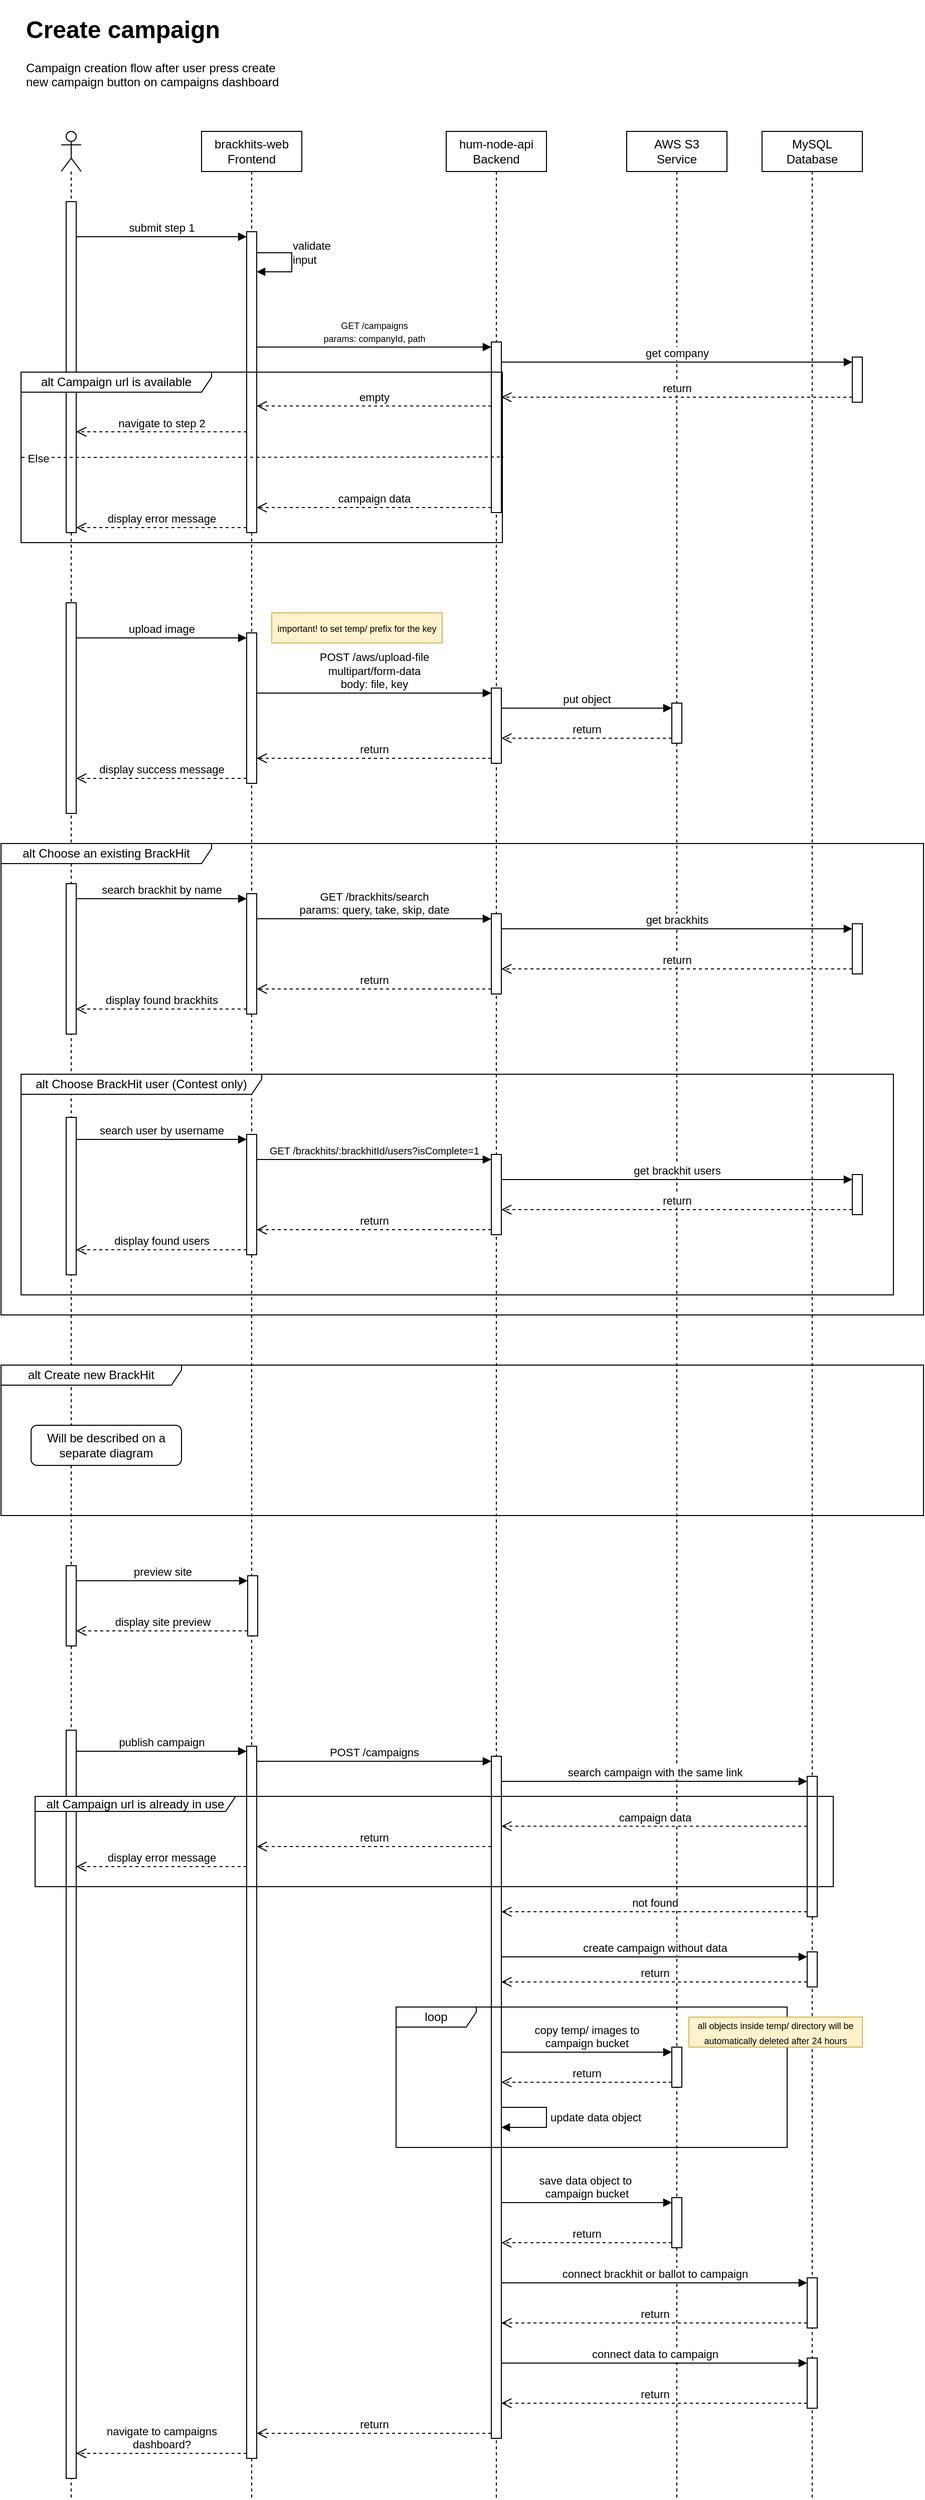<mxfile version="22.1.18" type="github">
  <diagram name="Страница — 1" id="2fHAUWZyCdi4XozQJi09">
    <mxGraphModel dx="4273" dy="2253" grid="1" gridSize="10" guides="1" tooltips="1" connect="1" arrows="1" fold="1" page="1" pageScale="1" pageWidth="827" pageHeight="1169" math="0" shadow="0">
      <root>
        <mxCell id="0" />
        <mxCell id="1" parent="0" />
        <mxCell id="XQz_W-Sro0mG3QIUP-1Q-1" value="&lt;h1&gt;Create campaign&lt;/h1&gt;&lt;p&gt;Campaign creation flow after user press create new campaign button on campaigns dashboard&lt;/p&gt;" style="text;html=1;strokeColor=none;fillColor=none;spacing=5;spacingTop=-20;whiteSpace=wrap;overflow=hidden;rounded=0;" vertex="1" parent="1">
          <mxGeometry x="40" y="39" width="280" height="100" as="geometry" />
        </mxCell>
        <mxCell id="XQz_W-Sro0mG3QIUP-1Q-3" value="" style="shape=umlLifeline;perimeter=lifelinePerimeter;whiteSpace=wrap;html=1;container=1;dropTarget=0;collapsible=0;recursiveResize=0;outlineConnect=0;portConstraint=eastwest;newEdgeStyle={&quot;curved&quot;:0,&quot;rounded&quot;:0};participant=umlActor;" vertex="1" parent="1">
          <mxGeometry x="80" y="160" width="20" height="2360" as="geometry" />
        </mxCell>
        <mxCell id="XQz_W-Sro0mG3QIUP-1Q-6" value="" style="html=1;points=[[0,0,0,0,5],[0,1,0,0,-5],[1,0,0,0,5],[1,1,0,0,-5]];perimeter=orthogonalPerimeter;outlineConnect=0;targetShapes=umlLifeline;portConstraint=eastwest;newEdgeStyle={&quot;curved&quot;:0,&quot;rounded&quot;:0};" vertex="1" parent="XQz_W-Sro0mG3QIUP-1Q-3">
          <mxGeometry x="5" y="70" width="10" height="330" as="geometry" />
        </mxCell>
        <mxCell id="XQz_W-Sro0mG3QIUP-1Q-23" value="" style="html=1;points=[[0,0,0,0,5],[0,1,0,0,-5],[1,0,0,0,5],[1,1,0,0,-5]];perimeter=orthogonalPerimeter;outlineConnect=0;targetShapes=umlLifeline;portConstraint=eastwest;newEdgeStyle={&quot;curved&quot;:0,&quot;rounded&quot;:0};" vertex="1" parent="XQz_W-Sro0mG3QIUP-1Q-3">
          <mxGeometry x="5" y="470" width="10" height="210" as="geometry" />
        </mxCell>
        <mxCell id="XQz_W-Sro0mG3QIUP-1Q-50" value="" style="html=1;points=[[0,0,0,0,5],[0,1,0,0,-5],[1,0,0,0,5],[1,1,0,0,-5]];perimeter=orthogonalPerimeter;outlineConnect=0;targetShapes=umlLifeline;portConstraint=eastwest;newEdgeStyle={&quot;curved&quot;:0,&quot;rounded&quot;:0};" vertex="1" parent="XQz_W-Sro0mG3QIUP-1Q-3">
          <mxGeometry x="5" y="750" width="10" height="150" as="geometry" />
        </mxCell>
        <mxCell id="XQz_W-Sro0mG3QIUP-1Q-75" value="" style="html=1;points=[[0,0,0,0,5],[0,1,0,0,-5],[1,0,0,0,5],[1,1,0,0,-5]];perimeter=orthogonalPerimeter;outlineConnect=0;targetShapes=umlLifeline;portConstraint=eastwest;newEdgeStyle={&quot;curved&quot;:0,&quot;rounded&quot;:0};" vertex="1" parent="XQz_W-Sro0mG3QIUP-1Q-3">
          <mxGeometry x="5" y="1430" width="10" height="80" as="geometry" />
        </mxCell>
        <mxCell id="XQz_W-Sro0mG3QIUP-1Q-78" value="" style="html=1;points=[[0,0,0,0,5],[0,1,0,0,-5],[1,0,0,0,5],[1,1,0,0,-5]];perimeter=orthogonalPerimeter;outlineConnect=0;targetShapes=umlLifeline;portConstraint=eastwest;newEdgeStyle={&quot;curved&quot;:0,&quot;rounded&quot;:0};" vertex="1" parent="XQz_W-Sro0mG3QIUP-1Q-3">
          <mxGeometry x="5" y="1594" width="10" height="746" as="geometry" />
        </mxCell>
        <mxCell id="XQz_W-Sro0mG3QIUP-1Q-4" value="brackhits-web&lt;br&gt;Frontend" style="shape=umlLifeline;perimeter=lifelinePerimeter;whiteSpace=wrap;html=1;container=1;dropTarget=0;collapsible=0;recursiveResize=0;outlineConnect=0;portConstraint=eastwest;newEdgeStyle={&quot;curved&quot;:0,&quot;rounded&quot;:0};" vertex="1" parent="1">
          <mxGeometry x="220" y="160" width="100" height="2360" as="geometry" />
        </mxCell>
        <mxCell id="XQz_W-Sro0mG3QIUP-1Q-9" value="" style="html=1;points=[[0,0,0,0,5],[0,1,0,0,-5],[1,0,0,0,5],[1,1,0,0,-5]];perimeter=orthogonalPerimeter;outlineConnect=0;targetShapes=umlLifeline;portConstraint=eastwest;newEdgeStyle={&quot;curved&quot;:0,&quot;rounded&quot;:0};" vertex="1" parent="XQz_W-Sro0mG3QIUP-1Q-4">
          <mxGeometry x="45" y="100" width="10" height="300" as="geometry" />
        </mxCell>
        <mxCell id="XQz_W-Sro0mG3QIUP-1Q-13" value="validate&lt;br&gt;input" style="html=1;align=left;spacingLeft=2;endArrow=block;rounded=0;edgeStyle=orthogonalEdgeStyle;curved=0;rounded=0;exitX=0.995;exitY=0.151;exitDx=0;exitDy=0;exitPerimeter=0;" edge="1" target="XQz_W-Sro0mG3QIUP-1Q-9" parent="XQz_W-Sro0mG3QIUP-1Q-4" source="XQz_W-Sro0mG3QIUP-1Q-9">
          <mxGeometry relative="1" as="geometry">
            <mxPoint x="60" y="120" as="sourcePoint" />
            <Array as="points">
              <mxPoint x="90" y="121" />
              <mxPoint x="90" y="140" />
            </Array>
            <mxPoint x="65.0" y="150" as="targetPoint" />
          </mxGeometry>
        </mxCell>
        <mxCell id="XQz_W-Sro0mG3QIUP-1Q-24" value="" style="html=1;points=[[0,0,0,0,5],[0,1,0,0,-5],[1,0,0,0,5],[1,1,0,0,-5]];perimeter=orthogonalPerimeter;outlineConnect=0;targetShapes=umlLifeline;portConstraint=eastwest;newEdgeStyle={&quot;curved&quot;:0,&quot;rounded&quot;:0};" vertex="1" parent="XQz_W-Sro0mG3QIUP-1Q-4">
          <mxGeometry x="45" y="500" width="10" height="150" as="geometry" />
        </mxCell>
        <mxCell id="XQz_W-Sro0mG3QIUP-1Q-47" value="" style="html=1;points=[[0,0,0,0,5],[0,1,0,0,-5],[1,0,0,0,5],[1,1,0,0,-5]];perimeter=orthogonalPerimeter;outlineConnect=0;targetShapes=umlLifeline;portConstraint=eastwest;newEdgeStyle={&quot;curved&quot;:0,&quot;rounded&quot;:0};" vertex="1" parent="XQz_W-Sro0mG3QIUP-1Q-4">
          <mxGeometry x="45" y="760" width="10" height="120" as="geometry" />
        </mxCell>
        <mxCell id="XQz_W-Sro0mG3QIUP-1Q-72" value="" style="html=1;points=[[0,0,0,0,5],[0,1,0,0,-5],[1,0,0,0,5],[1,1,0,0,-5]];perimeter=orthogonalPerimeter;outlineConnect=0;targetShapes=umlLifeline;portConstraint=eastwest;newEdgeStyle={&quot;curved&quot;:0,&quot;rounded&quot;:0};" vertex="1" parent="XQz_W-Sro0mG3QIUP-1Q-4">
          <mxGeometry x="46" y="1440" width="10" height="60" as="geometry" />
        </mxCell>
        <mxCell id="XQz_W-Sro0mG3QIUP-1Q-79" value="" style="html=1;points=[[0,0,0,0,5],[0,1,0,0,-5],[1,0,0,0,5],[1,1,0,0,-5]];perimeter=orthogonalPerimeter;outlineConnect=0;targetShapes=umlLifeline;portConstraint=eastwest;newEdgeStyle={&quot;curved&quot;:0,&quot;rounded&quot;:0};" vertex="1" parent="XQz_W-Sro0mG3QIUP-1Q-4">
          <mxGeometry x="45" y="1610" width="10" height="710" as="geometry" />
        </mxCell>
        <mxCell id="XQz_W-Sro0mG3QIUP-1Q-5" value="hum-node-api&lt;br&gt;Backend" style="shape=umlLifeline;perimeter=lifelinePerimeter;whiteSpace=wrap;html=1;container=1;dropTarget=0;collapsible=0;recursiveResize=0;outlineConnect=0;portConstraint=eastwest;newEdgeStyle={&quot;curved&quot;:0,&quot;rounded&quot;:0};" vertex="1" parent="1">
          <mxGeometry x="464" y="160" width="100" height="2360" as="geometry" />
        </mxCell>
        <mxCell id="XQz_W-Sro0mG3QIUP-1Q-14" value="" style="html=1;points=[[0,0,0,0,5],[0,1,0,0,-5],[1,0,0,0,5],[1,1,0,0,-5]];perimeter=orthogonalPerimeter;outlineConnect=0;targetShapes=umlLifeline;portConstraint=eastwest;newEdgeStyle={&quot;curved&quot;:0,&quot;rounded&quot;:0};" vertex="1" parent="XQz_W-Sro0mG3QIUP-1Q-5">
          <mxGeometry x="45" y="210" width="10" height="170" as="geometry" />
        </mxCell>
        <mxCell id="XQz_W-Sro0mG3QIUP-1Q-27" value="" style="html=1;points=[[0,0,0,0,5],[0,1,0,0,-5],[1,0,0,0,5],[1,1,0,0,-5]];perimeter=orthogonalPerimeter;outlineConnect=0;targetShapes=umlLifeline;portConstraint=eastwest;newEdgeStyle={&quot;curved&quot;:0,&quot;rounded&quot;:0};" vertex="1" parent="XQz_W-Sro0mG3QIUP-1Q-5">
          <mxGeometry x="45" y="555" width="10" height="75" as="geometry" />
        </mxCell>
        <mxCell id="XQz_W-Sro0mG3QIUP-1Q-64" value="" style="html=1;points=[[0,0,0,0,5],[0,1,0,0,-5],[1,0,0,0,5],[1,1,0,0,-5]];perimeter=orthogonalPerimeter;outlineConnect=0;targetShapes=umlLifeline;portConstraint=eastwest;newEdgeStyle={&quot;curved&quot;:0,&quot;rounded&quot;:0};" vertex="1" parent="XQz_W-Sro0mG3QIUP-1Q-5">
          <mxGeometry x="45" y="1020" width="10" height="80" as="geometry" />
        </mxCell>
        <mxCell id="XQz_W-Sro0mG3QIUP-1Q-82" value="" style="html=1;points=[[0,0,0,0,5],[0,1,0,0,-5],[1,0,0,0,5],[1,1,0,0,-5]];perimeter=orthogonalPerimeter;outlineConnect=0;targetShapes=umlLifeline;portConstraint=eastwest;newEdgeStyle={&quot;curved&quot;:0,&quot;rounded&quot;:0};" vertex="1" parent="XQz_W-Sro0mG3QIUP-1Q-5">
          <mxGeometry x="45" y="1620" width="10" height="680" as="geometry" />
        </mxCell>
        <mxCell id="XQz_W-Sro0mG3QIUP-1Q-104" value="update data object" style="html=1;align=left;spacingLeft=2;endArrow=block;rounded=0;edgeStyle=orthogonalEdgeStyle;curved=0;rounded=0;" edge="1" target="XQz_W-Sro0mG3QIUP-1Q-82" parent="XQz_W-Sro0mG3QIUP-1Q-5" source="XQz_W-Sro0mG3QIUP-1Q-82">
          <mxGeometry relative="1" as="geometry">
            <mxPoint x="70" y="1970" as="sourcePoint" />
            <Array as="points">
              <mxPoint x="100" y="1970" />
              <mxPoint x="100" y="1990" />
            </Array>
            <mxPoint x="75" y="2000" as="targetPoint" />
          </mxGeometry>
        </mxCell>
        <mxCell id="XQz_W-Sro0mG3QIUP-1Q-10" value="submit step 1" style="html=1;verticalAlign=bottom;endArrow=block;curved=0;rounded=0;entryX=0;entryY=0;entryDx=0;entryDy=5;" edge="1" target="XQz_W-Sro0mG3QIUP-1Q-9" parent="1" source="XQz_W-Sro0mG3QIUP-1Q-6">
          <mxGeometry relative="1" as="geometry">
            <mxPoint x="195" y="295" as="sourcePoint" />
          </mxGeometry>
        </mxCell>
        <mxCell id="XQz_W-Sro0mG3QIUP-1Q-11" value="display error message" style="html=1;verticalAlign=bottom;endArrow=open;dashed=1;endSize=8;curved=0;rounded=0;exitX=0;exitY=1;exitDx=0;exitDy=-5;" edge="1" source="XQz_W-Sro0mG3QIUP-1Q-9" parent="1" target="XQz_W-Sro0mG3QIUP-1Q-6">
          <mxGeometry relative="1" as="geometry">
            <mxPoint x="195" y="365" as="targetPoint" />
          </mxGeometry>
        </mxCell>
        <mxCell id="XQz_W-Sro0mG3QIUP-1Q-15" value="&lt;font style=&quot;font-size: 9px;&quot;&gt;GET /campaigns&lt;br&gt;params: companyId, path&lt;br&gt;&lt;/font&gt;" style="html=1;verticalAlign=bottom;endArrow=block;curved=0;rounded=0;entryX=0;entryY=0;entryDx=0;entryDy=5;" edge="1" target="XQz_W-Sro0mG3QIUP-1Q-14" parent="1" source="XQz_W-Sro0mG3QIUP-1Q-9">
          <mxGeometry relative="1" as="geometry">
            <mxPoint x="389" y="325" as="sourcePoint" />
          </mxGeometry>
        </mxCell>
        <mxCell id="XQz_W-Sro0mG3QIUP-1Q-16" value="campaign data" style="html=1;verticalAlign=bottom;endArrow=open;dashed=1;endSize=8;curved=0;rounded=0;exitX=0;exitY=1;exitDx=0;exitDy=-5;" edge="1" source="XQz_W-Sro0mG3QIUP-1Q-14" parent="1" target="XQz_W-Sro0mG3QIUP-1Q-9">
          <mxGeometry relative="1" as="geometry">
            <mxPoint x="389" y="395" as="targetPoint" />
          </mxGeometry>
        </mxCell>
        <mxCell id="XQz_W-Sro0mG3QIUP-1Q-19" value="empty" style="html=1;verticalAlign=bottom;endArrow=open;dashed=1;endSize=8;curved=0;rounded=0;exitX=0.008;exitY=0.375;exitDx=0;exitDy=0;exitPerimeter=0;" edge="1" parent="1" source="XQz_W-Sro0mG3QIUP-1Q-14" target="XQz_W-Sro0mG3QIUP-1Q-9">
          <mxGeometry relative="1" as="geometry">
            <mxPoint x="414" y="430" as="sourcePoint" />
            <mxPoint x="329" y="430" as="targetPoint" />
          </mxGeometry>
        </mxCell>
        <mxCell id="XQz_W-Sro0mG3QIUP-1Q-22" value="navigate to step 2" style="html=1;verticalAlign=bottom;endArrow=open;dashed=1;endSize=8;curved=0;rounded=0;exitX=0.005;exitY=0.665;exitDx=0;exitDy=0;exitPerimeter=0;" edge="1" parent="1" source="XQz_W-Sro0mG3QIUP-1Q-9" target="XQz_W-Sro0mG3QIUP-1Q-6">
          <mxGeometry relative="1" as="geometry">
            <mxPoint x="260" y="550" as="sourcePoint" />
            <mxPoint x="180" y="550" as="targetPoint" />
          </mxGeometry>
        </mxCell>
        <mxCell id="XQz_W-Sro0mG3QIUP-1Q-25" value="upload image" style="html=1;verticalAlign=bottom;endArrow=block;curved=0;rounded=0;entryX=0;entryY=0;entryDx=0;entryDy=5;" edge="1" target="XQz_W-Sro0mG3QIUP-1Q-24" parent="1" source="XQz_W-Sro0mG3QIUP-1Q-23">
          <mxGeometry relative="1" as="geometry">
            <mxPoint x="195" y="655" as="sourcePoint" />
          </mxGeometry>
        </mxCell>
        <mxCell id="XQz_W-Sro0mG3QIUP-1Q-26" value="display success message" style="html=1;verticalAlign=bottom;endArrow=open;dashed=1;endSize=8;curved=0;rounded=0;exitX=0;exitY=1;exitDx=0;exitDy=-5;" edge="1" source="XQz_W-Sro0mG3QIUP-1Q-24" parent="1" target="XQz_W-Sro0mG3QIUP-1Q-23">
          <mxGeometry relative="1" as="geometry">
            <mxPoint x="120" y="730" as="targetPoint" />
          </mxGeometry>
        </mxCell>
        <mxCell id="XQz_W-Sro0mG3QIUP-1Q-30" value="&lt;font style=&quot;font-size: 9px;&quot;&gt;important! to set temp/ prefix for the key&lt;/font&gt;" style="text;html=1;strokeColor=#d6b656;fillColor=#fff2cc;align=center;verticalAlign=middle;whiteSpace=wrap;rounded=0;" vertex="1" parent="1">
          <mxGeometry x="290" y="640" width="170" height="30" as="geometry" />
        </mxCell>
        <mxCell id="XQz_W-Sro0mG3QIUP-1Q-29" value="return" style="html=1;verticalAlign=bottom;endArrow=open;dashed=1;endSize=8;curved=0;rounded=0;exitX=0;exitY=1;exitDx=0;exitDy=-5;" edge="1" source="XQz_W-Sro0mG3QIUP-1Q-27" parent="1" target="XQz_W-Sro0mG3QIUP-1Q-24">
          <mxGeometry relative="1" as="geometry">
            <mxPoint x="394" y="755" as="targetPoint" />
          </mxGeometry>
        </mxCell>
        <mxCell id="XQz_W-Sro0mG3QIUP-1Q-28" value="POST /aws/upload-file&lt;br&gt;multipart/form-data&lt;br&gt;body: file, key" style="html=1;verticalAlign=bottom;endArrow=block;curved=0;rounded=0;entryX=0;entryY=0;entryDx=0;entryDy=5;" edge="1" target="XQz_W-Sro0mG3QIUP-1Q-27" parent="1" source="XQz_W-Sro0mG3QIUP-1Q-24">
          <mxGeometry x="-0.002" relative="1" as="geometry">
            <mxPoint x="275" y="685" as="sourcePoint" />
            <mxPoint as="offset" />
          </mxGeometry>
        </mxCell>
        <mxCell id="XQz_W-Sro0mG3QIUP-1Q-31" value="AWS S3&lt;br&gt;Service" style="shape=umlLifeline;perimeter=lifelinePerimeter;whiteSpace=wrap;html=1;container=1;dropTarget=0;collapsible=0;recursiveResize=0;outlineConnect=0;portConstraint=eastwest;newEdgeStyle={&quot;curved&quot;:0,&quot;rounded&quot;:0};" vertex="1" parent="1">
          <mxGeometry x="644" y="160" width="100" height="2360" as="geometry" />
        </mxCell>
        <mxCell id="XQz_W-Sro0mG3QIUP-1Q-42" value="" style="html=1;points=[[0,0,0,0,5],[0,1,0,0,-5],[1,0,0,0,5],[1,1,0,0,-5]];perimeter=orthogonalPerimeter;outlineConnect=0;targetShapes=umlLifeline;portConstraint=eastwest;newEdgeStyle={&quot;curved&quot;:0,&quot;rounded&quot;:0};" vertex="1" parent="XQz_W-Sro0mG3QIUP-1Q-31">
          <mxGeometry x="45" y="570" width="10" height="40" as="geometry" />
        </mxCell>
        <mxCell id="XQz_W-Sro0mG3QIUP-1Q-100" value="" style="html=1;points=[[0,0,0,0,5],[0,1,0,0,-5],[1,0,0,0,5],[1,1,0,0,-5]];perimeter=orthogonalPerimeter;outlineConnect=0;targetShapes=umlLifeline;portConstraint=eastwest;newEdgeStyle={&quot;curved&quot;:0,&quot;rounded&quot;:0};" vertex="1" parent="XQz_W-Sro0mG3QIUP-1Q-31">
          <mxGeometry x="45" y="1910" width="10" height="40" as="geometry" />
        </mxCell>
        <mxCell id="XQz_W-Sro0mG3QIUP-1Q-105" value="" style="html=1;points=[[0,0,0,0,5],[0,1,0,0,-5],[1,0,0,0,5],[1,1,0,0,-5]];perimeter=orthogonalPerimeter;outlineConnect=0;targetShapes=umlLifeline;portConstraint=eastwest;newEdgeStyle={&quot;curved&quot;:0,&quot;rounded&quot;:0};" vertex="1" parent="XQz_W-Sro0mG3QIUP-1Q-31">
          <mxGeometry x="45" y="2060" width="10" height="50" as="geometry" />
        </mxCell>
        <mxCell id="XQz_W-Sro0mG3QIUP-1Q-37" value="MySQL&lt;br&gt;Database" style="shape=umlLifeline;perimeter=lifelinePerimeter;whiteSpace=wrap;html=1;container=1;dropTarget=0;collapsible=0;recursiveResize=0;outlineConnect=0;portConstraint=eastwest;newEdgeStyle={&quot;curved&quot;:0,&quot;rounded&quot;:0};" vertex="1" parent="1">
          <mxGeometry x="779" y="160" width="100" height="2360" as="geometry" />
        </mxCell>
        <mxCell id="XQz_W-Sro0mG3QIUP-1Q-39" value="" style="html=1;points=[[0,0,0,0,5],[0,1,0,0,-5],[1,0,0,0,5],[1,1,0,0,-5]];perimeter=orthogonalPerimeter;outlineConnect=0;targetShapes=umlLifeline;portConstraint=eastwest;newEdgeStyle={&quot;curved&quot;:0,&quot;rounded&quot;:0};" vertex="1" parent="XQz_W-Sro0mG3QIUP-1Q-37">
          <mxGeometry x="90" y="225" width="10" height="45" as="geometry" />
        </mxCell>
        <mxCell id="XQz_W-Sro0mG3QIUP-1Q-67" value="" style="html=1;points=[[0,0,0,0,5],[0,1,0,0,-5],[1,0,0,0,5],[1,1,0,0,-5]];perimeter=orthogonalPerimeter;outlineConnect=0;targetShapes=umlLifeline;portConstraint=eastwest;newEdgeStyle={&quot;curved&quot;:0,&quot;rounded&quot;:0};" vertex="1" parent="XQz_W-Sro0mG3QIUP-1Q-37">
          <mxGeometry x="90" y="1040" width="10" height="40" as="geometry" />
        </mxCell>
        <mxCell id="XQz_W-Sro0mG3QIUP-1Q-68" value="get brackhit users" style="html=1;verticalAlign=bottom;endArrow=block;curved=0;rounded=0;entryX=0;entryY=0;entryDx=0;entryDy=5;" edge="1" target="XQz_W-Sro0mG3QIUP-1Q-67" parent="XQz_W-Sro0mG3QIUP-1Q-37">
          <mxGeometry relative="1" as="geometry">
            <mxPoint x="-260" y="1045" as="sourcePoint" />
          </mxGeometry>
        </mxCell>
        <mxCell id="XQz_W-Sro0mG3QIUP-1Q-88" value="" style="html=1;points=[[0,0,0,0,5],[0,1,0,0,-5],[1,0,0,0,5],[1,1,0,0,-5]];perimeter=orthogonalPerimeter;outlineConnect=0;targetShapes=umlLifeline;portConstraint=eastwest;newEdgeStyle={&quot;curved&quot;:0,&quot;rounded&quot;:0};" vertex="1" parent="XQz_W-Sro0mG3QIUP-1Q-37">
          <mxGeometry x="45" y="1640" width="10" height="140" as="geometry" />
        </mxCell>
        <mxCell id="XQz_W-Sro0mG3QIUP-1Q-96" value="" style="html=1;points=[[0,0,0,0,5],[0,1,0,0,-5],[1,0,0,0,5],[1,1,0,0,-5]];perimeter=orthogonalPerimeter;outlineConnect=0;targetShapes=umlLifeline;portConstraint=eastwest;newEdgeStyle={&quot;curved&quot;:0,&quot;rounded&quot;:0};" vertex="1" parent="XQz_W-Sro0mG3QIUP-1Q-37">
          <mxGeometry x="45" y="1815" width="10" height="35" as="geometry" />
        </mxCell>
        <mxCell id="XQz_W-Sro0mG3QIUP-1Q-110" value="" style="html=1;points=[[0,0,0,0,5],[0,1,0,0,-5],[1,0,0,0,5],[1,1,0,0,-5]];perimeter=orthogonalPerimeter;outlineConnect=0;targetShapes=umlLifeline;portConstraint=eastwest;newEdgeStyle={&quot;curved&quot;:0,&quot;rounded&quot;:0};" vertex="1" parent="XQz_W-Sro0mG3QIUP-1Q-37">
          <mxGeometry x="45" y="2140" width="10" height="50" as="geometry" />
        </mxCell>
        <mxCell id="XQz_W-Sro0mG3QIUP-1Q-113" value="" style="html=1;points=[[0,0,0,0,5],[0,1,0,0,-5],[1,0,0,0,5],[1,1,0,0,-5]];perimeter=orthogonalPerimeter;outlineConnect=0;targetShapes=umlLifeline;portConstraint=eastwest;newEdgeStyle={&quot;curved&quot;:0,&quot;rounded&quot;:0};" vertex="1" parent="XQz_W-Sro0mG3QIUP-1Q-37">
          <mxGeometry x="45" y="2220" width="10" height="50" as="geometry" />
        </mxCell>
        <mxCell id="XQz_W-Sro0mG3QIUP-1Q-40" value="get company" style="html=1;verticalAlign=bottom;endArrow=block;curved=0;rounded=0;entryX=0;entryY=0;entryDx=0;entryDy=5;" edge="1" target="XQz_W-Sro0mG3QIUP-1Q-39" parent="1" source="XQz_W-Sro0mG3QIUP-1Q-14">
          <mxGeometry relative="1" as="geometry">
            <mxPoint x="799" y="395" as="sourcePoint" />
          </mxGeometry>
        </mxCell>
        <mxCell id="XQz_W-Sro0mG3QIUP-1Q-41" value="return" style="html=1;verticalAlign=bottom;endArrow=open;dashed=1;endSize=8;curved=0;rounded=0;exitX=0;exitY=1;exitDx=0;exitDy=-5;" edge="1" source="XQz_W-Sro0mG3QIUP-1Q-39" parent="1" target="XQz_W-Sro0mG3QIUP-1Q-14">
          <mxGeometry relative="1" as="geometry">
            <mxPoint x="799" y="465" as="targetPoint" />
          </mxGeometry>
        </mxCell>
        <mxCell id="XQz_W-Sro0mG3QIUP-1Q-43" value="put object" style="html=1;verticalAlign=bottom;endArrow=block;curved=0;rounded=0;entryX=0;entryY=0;entryDx=0;entryDy=5;" edge="1" target="XQz_W-Sro0mG3QIUP-1Q-42" parent="1" source="XQz_W-Sro0mG3QIUP-1Q-27">
          <mxGeometry relative="1" as="geometry">
            <mxPoint x="619" y="735" as="sourcePoint" />
          </mxGeometry>
        </mxCell>
        <mxCell id="XQz_W-Sro0mG3QIUP-1Q-44" value="return" style="html=1;verticalAlign=bottom;endArrow=open;dashed=1;endSize=8;curved=0;rounded=0;exitX=0;exitY=1;exitDx=0;exitDy=-5;" edge="1" source="XQz_W-Sro0mG3QIUP-1Q-42" parent="1" target="XQz_W-Sro0mG3QIUP-1Q-27">
          <mxGeometry relative="1" as="geometry">
            <mxPoint x="619" y="805" as="targetPoint" />
          </mxGeometry>
        </mxCell>
        <mxCell id="XQz_W-Sro0mG3QIUP-1Q-46" value="" style="group" vertex="1" connectable="0" parent="1">
          <mxGeometry x="40" y="400" width="480" height="170" as="geometry" />
        </mxCell>
        <mxCell id="XQz_W-Sro0mG3QIUP-1Q-18" value="alt Campaign url is available" style="shape=umlFrame;whiteSpace=wrap;html=1;pointerEvents=0;width=190;height=20;" vertex="1" parent="XQz_W-Sro0mG3QIUP-1Q-46">
          <mxGeometry width="480" height="170" as="geometry" />
        </mxCell>
        <mxCell id="XQz_W-Sro0mG3QIUP-1Q-20" value="" style="endArrow=none;dashed=1;html=1;rounded=0;entryX=1.002;entryY=0.498;entryDx=0;entryDy=0;entryPerimeter=0;exitX=0.001;exitY=0.5;exitDx=0;exitDy=0;exitPerimeter=0;" edge="1" parent="XQz_W-Sro0mG3QIUP-1Q-46" source="XQz_W-Sro0mG3QIUP-1Q-18" target="XQz_W-Sro0mG3QIUP-1Q-18">
          <mxGeometry width="50" height="50" relative="1" as="geometry">
            <mxPoint x="20" y="75" as="sourcePoint" />
            <mxPoint x="260" y="70" as="targetPoint" />
          </mxGeometry>
        </mxCell>
        <mxCell id="XQz_W-Sro0mG3QIUP-1Q-45" value="Else" style="edgeLabel;html=1;align=center;verticalAlign=middle;resizable=0;points=[];" vertex="1" connectable="0" parent="XQz_W-Sro0mG3QIUP-1Q-20">
          <mxGeometry x="-0.952" y="-1" relative="1" as="geometry">
            <mxPoint x="5" as="offset" />
          </mxGeometry>
        </mxCell>
        <mxCell id="XQz_W-Sro0mG3QIUP-1Q-48" value="search brackhit by name" style="html=1;verticalAlign=bottom;endArrow=block;curved=0;rounded=0;entryX=0;entryY=0;entryDx=0;entryDy=5;" edge="1" target="XQz_W-Sro0mG3QIUP-1Q-47" parent="1" source="XQz_W-Sro0mG3QIUP-1Q-50">
          <mxGeometry relative="1" as="geometry">
            <mxPoint x="195" y="925" as="sourcePoint" />
          </mxGeometry>
        </mxCell>
        <mxCell id="XQz_W-Sro0mG3QIUP-1Q-52" value="alt Choose an existing BrackHit" style="shape=umlFrame;whiteSpace=wrap;html=1;pointerEvents=0;width=210;height=20;" vertex="1" parent="1">
          <mxGeometry x="20" y="870" width="920" height="470" as="geometry" />
        </mxCell>
        <mxCell id="XQz_W-Sro0mG3QIUP-1Q-49" value="display found brackhits" style="html=1;verticalAlign=bottom;endArrow=open;dashed=1;endSize=8;curved=0;rounded=0;exitX=0;exitY=1;exitDx=0;exitDy=-5;" edge="1" source="XQz_W-Sro0mG3QIUP-1Q-47" parent="1" target="XQz_W-Sro0mG3QIUP-1Q-50">
          <mxGeometry relative="1" as="geometry">
            <mxPoint x="195" y="995" as="targetPoint" />
          </mxGeometry>
        </mxCell>
        <mxCell id="XQz_W-Sro0mG3QIUP-1Q-53" value="" style="html=1;points=[[0,0,0,0,5],[0,1,0,0,-5],[1,0,0,0,5],[1,1,0,0,-5]];perimeter=orthogonalPerimeter;outlineConnect=0;targetShapes=umlLifeline;portConstraint=eastwest;newEdgeStyle={&quot;curved&quot;:0,&quot;rounded&quot;:0};" vertex="1" parent="1">
          <mxGeometry x="509" y="940" width="10" height="80" as="geometry" />
        </mxCell>
        <mxCell id="XQz_W-Sro0mG3QIUP-1Q-54" value="GET /brackhits/search&lt;br&gt;params: query, take, skip, date" style="html=1;verticalAlign=bottom;endArrow=block;curved=0;rounded=0;entryX=0;entryY=0;entryDx=0;entryDy=5;" edge="1" target="XQz_W-Sro0mG3QIUP-1Q-53" parent="1" source="XQz_W-Sro0mG3QIUP-1Q-47">
          <mxGeometry relative="1" as="geometry">
            <mxPoint x="394" y="945" as="sourcePoint" />
          </mxGeometry>
        </mxCell>
        <mxCell id="XQz_W-Sro0mG3QIUP-1Q-55" value="return" style="html=1;verticalAlign=bottom;endArrow=open;dashed=1;endSize=8;curved=0;rounded=0;exitX=0;exitY=1;exitDx=0;exitDy=-5;" edge="1" source="XQz_W-Sro0mG3QIUP-1Q-53" parent="1" target="XQz_W-Sro0mG3QIUP-1Q-47">
          <mxGeometry relative="1" as="geometry">
            <mxPoint x="394" y="1015" as="targetPoint" />
          </mxGeometry>
        </mxCell>
        <mxCell id="XQz_W-Sro0mG3QIUP-1Q-56" value="" style="html=1;points=[[0,0,0,0,5],[0,1,0,0,-5],[1,0,0,0,5],[1,1,0,0,-5]];perimeter=orthogonalPerimeter;outlineConnect=0;targetShapes=umlLifeline;portConstraint=eastwest;newEdgeStyle={&quot;curved&quot;:0,&quot;rounded&quot;:0};" vertex="1" parent="1">
          <mxGeometry x="869" y="950" width="10" height="50" as="geometry" />
        </mxCell>
        <mxCell id="XQz_W-Sro0mG3QIUP-1Q-57" value="get brackhits" style="html=1;verticalAlign=bottom;endArrow=block;curved=0;rounded=0;entryX=0;entryY=0;entryDx=0;entryDy=5;" edge="1" target="XQz_W-Sro0mG3QIUP-1Q-56" parent="1" source="XQz_W-Sro0mG3QIUP-1Q-53">
          <mxGeometry relative="1" as="geometry">
            <mxPoint x="799" y="955" as="sourcePoint" />
          </mxGeometry>
        </mxCell>
        <mxCell id="XQz_W-Sro0mG3QIUP-1Q-58" value="return" style="html=1;verticalAlign=bottom;endArrow=open;dashed=1;endSize=8;curved=0;rounded=0;exitX=0;exitY=1;exitDx=0;exitDy=-5;" edge="1" source="XQz_W-Sro0mG3QIUP-1Q-56" parent="1" target="XQz_W-Sro0mG3QIUP-1Q-53">
          <mxGeometry relative="1" as="geometry">
            <mxPoint x="799" y="1025" as="targetPoint" />
          </mxGeometry>
        </mxCell>
        <mxCell id="XQz_W-Sro0mG3QIUP-1Q-59" value="alt Choose BrackHit user (Contest only)" style="shape=umlFrame;whiteSpace=wrap;html=1;pointerEvents=0;width=240;height=20;" vertex="1" parent="1">
          <mxGeometry x="40" y="1100" width="870" height="220" as="geometry" />
        </mxCell>
        <mxCell id="XQz_W-Sro0mG3QIUP-1Q-60" value="" style="html=1;points=[[0,0,0,0,5],[0,1,0,0,-5],[1,0,0,0,5],[1,1,0,0,-5]];perimeter=orthogonalPerimeter;outlineConnect=0;targetShapes=umlLifeline;portConstraint=eastwest;newEdgeStyle={&quot;curved&quot;:0,&quot;rounded&quot;:0};" vertex="1" parent="1">
          <mxGeometry x="85" y="1143" width="10" height="157" as="geometry" />
        </mxCell>
        <mxCell id="XQz_W-Sro0mG3QIUP-1Q-61" value="" style="html=1;points=[[0,0,0,0,5],[0,1,0,0,-5],[1,0,0,0,5],[1,1,0,0,-5]];perimeter=orthogonalPerimeter;outlineConnect=0;targetShapes=umlLifeline;portConstraint=eastwest;newEdgeStyle={&quot;curved&quot;:0,&quot;rounded&quot;:0};" vertex="1" parent="1">
          <mxGeometry x="265" y="1160" width="10" height="120" as="geometry" />
        </mxCell>
        <mxCell id="XQz_W-Sro0mG3QIUP-1Q-62" value="search user by username" style="html=1;verticalAlign=bottom;endArrow=block;curved=0;rounded=0;entryX=0;entryY=0;entryDx=0;entryDy=5;" edge="1" target="XQz_W-Sro0mG3QIUP-1Q-61" parent="1" source="XQz_W-Sro0mG3QIUP-1Q-60">
          <mxGeometry relative="1" as="geometry">
            <mxPoint x="195" y="1165" as="sourcePoint" />
            <mxPoint as="offset" />
          </mxGeometry>
        </mxCell>
        <mxCell id="XQz_W-Sro0mG3QIUP-1Q-63" value="display found users" style="html=1;verticalAlign=bottom;endArrow=open;dashed=1;endSize=8;curved=0;rounded=0;exitX=0;exitY=1;exitDx=0;exitDy=-5;" edge="1" source="XQz_W-Sro0mG3QIUP-1Q-61" parent="1" target="XQz_W-Sro0mG3QIUP-1Q-60">
          <mxGeometry relative="1" as="geometry">
            <mxPoint x="195" y="1235" as="targetPoint" />
          </mxGeometry>
        </mxCell>
        <mxCell id="XQz_W-Sro0mG3QIUP-1Q-65" value="&lt;font style=&quot;font-size: 10px;&quot;&gt;GET /brackhits/:brackhitId/users?isComplete=1&lt;/font&gt;" style="html=1;verticalAlign=bottom;endArrow=block;curved=0;rounded=0;entryX=0;entryY=0;entryDx=0;entryDy=5;" edge="1" target="XQz_W-Sro0mG3QIUP-1Q-64" parent="1" source="XQz_W-Sro0mG3QIUP-1Q-61">
          <mxGeometry relative="1" as="geometry">
            <mxPoint x="394" y="1185" as="sourcePoint" />
          </mxGeometry>
        </mxCell>
        <mxCell id="XQz_W-Sro0mG3QIUP-1Q-66" value="return" style="html=1;verticalAlign=bottom;endArrow=open;dashed=1;endSize=8;curved=0;rounded=0;exitX=0;exitY=1;exitDx=0;exitDy=-5;" edge="1" source="XQz_W-Sro0mG3QIUP-1Q-64" parent="1" target="XQz_W-Sro0mG3QIUP-1Q-61">
          <mxGeometry relative="1" as="geometry">
            <mxPoint x="394" y="1255" as="targetPoint" />
          </mxGeometry>
        </mxCell>
        <mxCell id="XQz_W-Sro0mG3QIUP-1Q-69" value="return" style="html=1;verticalAlign=bottom;endArrow=open;dashed=1;endSize=8;curved=0;rounded=0;exitX=0;exitY=1;exitDx=0;exitDy=-5;" edge="1" source="XQz_W-Sro0mG3QIUP-1Q-67" parent="1" target="XQz_W-Sro0mG3QIUP-1Q-64">
          <mxGeometry relative="1" as="geometry">
            <mxPoint x="799" y="1275" as="targetPoint" />
          </mxGeometry>
        </mxCell>
        <mxCell id="XQz_W-Sro0mG3QIUP-1Q-70" value="alt Create new BrackHit" style="shape=umlFrame;whiteSpace=wrap;html=1;pointerEvents=0;width=180;height=20;" vertex="1" parent="1">
          <mxGeometry x="20" y="1390" width="920" height="150" as="geometry" />
        </mxCell>
        <mxCell id="XQz_W-Sro0mG3QIUP-1Q-71" value="Will be described on a separate diagram" style="rounded=1;whiteSpace=wrap;html=1;" vertex="1" parent="1">
          <mxGeometry x="50" y="1450" width="150" height="40" as="geometry" />
        </mxCell>
        <mxCell id="XQz_W-Sro0mG3QIUP-1Q-73" value="preview site" style="html=1;verticalAlign=bottom;endArrow=block;curved=0;rounded=0;entryX=0;entryY=0;entryDx=0;entryDy=5;" edge="1" target="XQz_W-Sro0mG3QIUP-1Q-72" parent="1" source="XQz_W-Sro0mG3QIUP-1Q-75">
          <mxGeometry relative="1" as="geometry">
            <mxPoint x="196" y="1605" as="sourcePoint" />
          </mxGeometry>
        </mxCell>
        <mxCell id="XQz_W-Sro0mG3QIUP-1Q-74" value="display site preview" style="html=1;verticalAlign=bottom;endArrow=open;dashed=1;endSize=8;curved=0;rounded=0;exitX=0;exitY=1;exitDx=0;exitDy=-5;" edge="1" source="XQz_W-Sro0mG3QIUP-1Q-72" parent="1" target="XQz_W-Sro0mG3QIUP-1Q-75">
          <mxGeometry relative="1" as="geometry">
            <mxPoint x="196" y="1675" as="targetPoint" />
          </mxGeometry>
        </mxCell>
        <mxCell id="XQz_W-Sro0mG3QIUP-1Q-80" value="publish campaign" style="html=1;verticalAlign=bottom;endArrow=block;curved=0;rounded=0;entryX=0;entryY=0;entryDx=0;entryDy=5;" edge="1" target="XQz_W-Sro0mG3QIUP-1Q-79" parent="1" source="XQz_W-Sro0mG3QIUP-1Q-78">
          <mxGeometry relative="1" as="geometry">
            <mxPoint x="195" y="1775" as="sourcePoint" />
          </mxGeometry>
        </mxCell>
        <mxCell id="XQz_W-Sro0mG3QIUP-1Q-81" value="navigate to campaigns&lt;br&gt;dashboard?" style="html=1;verticalAlign=bottom;endArrow=open;dashed=1;endSize=8;curved=0;rounded=0;exitX=0;exitY=1;exitDx=0;exitDy=-5;" edge="1" source="XQz_W-Sro0mG3QIUP-1Q-79" parent="1" target="XQz_W-Sro0mG3QIUP-1Q-78">
          <mxGeometry relative="1" as="geometry">
            <mxPoint x="195" y="1845" as="targetPoint" />
          </mxGeometry>
        </mxCell>
        <mxCell id="XQz_W-Sro0mG3QIUP-1Q-83" value="POST /campaigns" style="html=1;verticalAlign=bottom;endArrow=block;curved=0;rounded=0;entryX=0;entryY=0;entryDx=0;entryDy=5;" edge="1" target="XQz_W-Sro0mG3QIUP-1Q-82" parent="1" source="XQz_W-Sro0mG3QIUP-1Q-79">
          <mxGeometry relative="1" as="geometry">
            <mxPoint x="439" y="1785" as="sourcePoint" />
          </mxGeometry>
        </mxCell>
        <mxCell id="XQz_W-Sro0mG3QIUP-1Q-84" value="return" style="html=1;verticalAlign=bottom;endArrow=open;dashed=1;endSize=8;curved=0;rounded=0;exitX=0;exitY=1;exitDx=0;exitDy=-5;" edge="1" source="XQz_W-Sro0mG3QIUP-1Q-82" parent="1" target="XQz_W-Sro0mG3QIUP-1Q-79">
          <mxGeometry relative="1" as="geometry">
            <mxPoint x="439" y="1855" as="targetPoint" />
          </mxGeometry>
        </mxCell>
        <mxCell id="XQz_W-Sro0mG3QIUP-1Q-87" value="alt Campaign url is already in use" style="shape=umlFrame;whiteSpace=wrap;html=1;pointerEvents=0;width=200;height=15;" vertex="1" parent="1">
          <mxGeometry x="54" y="1820" width="796" height="90" as="geometry" />
        </mxCell>
        <mxCell id="XQz_W-Sro0mG3QIUP-1Q-89" value="search campaign with the same link" style="html=1;verticalAlign=bottom;endArrow=block;curved=0;rounded=0;entryX=0;entryY=0;entryDx=0;entryDy=5;" edge="1" target="XQz_W-Sro0mG3QIUP-1Q-88" parent="1" source="XQz_W-Sro0mG3QIUP-1Q-82">
          <mxGeometry relative="1" as="geometry">
            <mxPoint x="754" y="1835" as="sourcePoint" />
          </mxGeometry>
        </mxCell>
        <mxCell id="XQz_W-Sro0mG3QIUP-1Q-90" value="not found" style="html=1;verticalAlign=bottom;endArrow=open;dashed=1;endSize=8;curved=0;rounded=0;exitX=0;exitY=1;exitDx=0;exitDy=-5;" edge="1" source="XQz_W-Sro0mG3QIUP-1Q-88" parent="1" target="XQz_W-Sro0mG3QIUP-1Q-82">
          <mxGeometry relative="1" as="geometry">
            <mxPoint x="754" y="1905" as="targetPoint" />
          </mxGeometry>
        </mxCell>
        <mxCell id="XQz_W-Sro0mG3QIUP-1Q-93" value="campaign data" style="html=1;verticalAlign=bottom;endArrow=open;dashed=1;endSize=8;curved=0;rounded=0;" edge="1" parent="1">
          <mxGeometry relative="1" as="geometry">
            <mxPoint x="824" y="1849.7" as="sourcePoint" />
            <mxPoint x="519" y="1849.7" as="targetPoint" />
          </mxGeometry>
        </mxCell>
        <mxCell id="XQz_W-Sro0mG3QIUP-1Q-94" value="return" style="html=1;verticalAlign=bottom;endArrow=open;dashed=1;endSize=8;curved=0;rounded=0;" edge="1" parent="1">
          <mxGeometry relative="1" as="geometry">
            <mxPoint x="509" y="1870" as="sourcePoint" />
            <mxPoint x="275.0" y="1870" as="targetPoint" />
          </mxGeometry>
        </mxCell>
        <mxCell id="XQz_W-Sro0mG3QIUP-1Q-95" value="display error message" style="html=1;verticalAlign=bottom;endArrow=open;dashed=1;endSize=8;curved=0;rounded=0;" edge="1" parent="1" target="XQz_W-Sro0mG3QIUP-1Q-78">
          <mxGeometry relative="1" as="geometry">
            <mxPoint x="265" y="1890" as="sourcePoint" />
            <mxPoint x="185" y="1890" as="targetPoint" />
          </mxGeometry>
        </mxCell>
        <mxCell id="XQz_W-Sro0mG3QIUP-1Q-97" value="create campaign without data" style="html=1;verticalAlign=bottom;endArrow=block;curved=0;rounded=0;entryX=0;entryY=0;entryDx=0;entryDy=5;" edge="1" target="XQz_W-Sro0mG3QIUP-1Q-96" parent="1" source="XQz_W-Sro0mG3QIUP-1Q-82">
          <mxGeometry relative="1" as="geometry">
            <mxPoint x="754" y="1980" as="sourcePoint" />
          </mxGeometry>
        </mxCell>
        <mxCell id="XQz_W-Sro0mG3QIUP-1Q-98" value="return" style="html=1;verticalAlign=bottom;endArrow=open;dashed=1;endSize=8;curved=0;rounded=0;exitX=0;exitY=1;exitDx=0;exitDy=-5;" edge="1" source="XQz_W-Sro0mG3QIUP-1Q-96" parent="1" target="XQz_W-Sro0mG3QIUP-1Q-82">
          <mxGeometry relative="1" as="geometry">
            <mxPoint x="754" y="2050" as="targetPoint" />
          </mxGeometry>
        </mxCell>
        <mxCell id="XQz_W-Sro0mG3QIUP-1Q-99" value="loop" style="shape=umlFrame;whiteSpace=wrap;html=1;pointerEvents=0;width=80;height=20;" vertex="1" parent="1">
          <mxGeometry x="414" y="2030" width="390" height="140" as="geometry" />
        </mxCell>
        <mxCell id="XQz_W-Sro0mG3QIUP-1Q-101" value="copy temp/ images to&lt;br&gt;campaign bucket" style="html=1;verticalAlign=bottom;endArrow=block;curved=0;rounded=0;entryX=0;entryY=0;entryDx=0;entryDy=5;" edge="1" target="XQz_W-Sro0mG3QIUP-1Q-100" parent="1" source="XQz_W-Sro0mG3QIUP-1Q-82">
          <mxGeometry relative="1" as="geometry">
            <mxPoint x="619" y="2065" as="sourcePoint" />
          </mxGeometry>
        </mxCell>
        <mxCell id="XQz_W-Sro0mG3QIUP-1Q-102" value="return" style="html=1;verticalAlign=bottom;endArrow=open;dashed=1;endSize=8;curved=0;rounded=0;exitX=0;exitY=1;exitDx=0;exitDy=-5;" edge="1" source="XQz_W-Sro0mG3QIUP-1Q-100" parent="1" target="XQz_W-Sro0mG3QIUP-1Q-82">
          <mxGeometry relative="1" as="geometry">
            <mxPoint x="619" y="2135" as="targetPoint" />
          </mxGeometry>
        </mxCell>
        <mxCell id="XQz_W-Sro0mG3QIUP-1Q-108" value="&lt;font style=&quot;font-size: 9px;&quot;&gt;all objects inside temp/ directory will be automatically deleted after 24 hours&lt;/font&gt;" style="text;html=1;strokeColor=#d6b656;fillColor=#fff2cc;align=center;verticalAlign=middle;whiteSpace=wrap;rounded=0;" vertex="1" parent="1">
          <mxGeometry x="706" y="2040" width="173" height="30" as="geometry" />
        </mxCell>
        <mxCell id="XQz_W-Sro0mG3QIUP-1Q-106" value="save data object to&amp;nbsp;&lt;br&gt;campaign bucket" style="html=1;verticalAlign=bottom;endArrow=block;curved=0;rounded=0;entryX=0;entryY=0;entryDx=0;entryDy=5;" edge="1" target="XQz_W-Sro0mG3QIUP-1Q-105" parent="1" source="XQz_W-Sro0mG3QIUP-1Q-82">
          <mxGeometry relative="1" as="geometry">
            <mxPoint x="619" y="2225" as="sourcePoint" />
          </mxGeometry>
        </mxCell>
        <mxCell id="XQz_W-Sro0mG3QIUP-1Q-107" value="return" style="html=1;verticalAlign=bottom;endArrow=open;dashed=1;endSize=8;curved=0;rounded=0;exitX=0;exitY=1;exitDx=0;exitDy=-5;" edge="1" source="XQz_W-Sro0mG3QIUP-1Q-105" parent="1" target="XQz_W-Sro0mG3QIUP-1Q-82">
          <mxGeometry relative="1" as="geometry">
            <mxPoint x="619" y="2295" as="targetPoint" />
          </mxGeometry>
        </mxCell>
        <mxCell id="XQz_W-Sro0mG3QIUP-1Q-111" value="connect brackhit or ballot to campaign" style="html=1;verticalAlign=bottom;endArrow=block;curved=0;rounded=0;entryX=0;entryY=0;entryDx=0;entryDy=5;" edge="1" target="XQz_W-Sro0mG3QIUP-1Q-110" parent="1" source="XQz_W-Sro0mG3QIUP-1Q-82">
          <mxGeometry relative="1" as="geometry">
            <mxPoint x="754" y="2305" as="sourcePoint" />
          </mxGeometry>
        </mxCell>
        <mxCell id="XQz_W-Sro0mG3QIUP-1Q-112" value="return" style="html=1;verticalAlign=bottom;endArrow=open;dashed=1;endSize=8;curved=0;rounded=0;exitX=0;exitY=1;exitDx=0;exitDy=-5;" edge="1" source="XQz_W-Sro0mG3QIUP-1Q-110" parent="1" target="XQz_W-Sro0mG3QIUP-1Q-82">
          <mxGeometry relative="1" as="geometry">
            <mxPoint x="754" y="2375" as="targetPoint" />
          </mxGeometry>
        </mxCell>
        <mxCell id="XQz_W-Sro0mG3QIUP-1Q-114" value="connect data to campaign" style="html=1;verticalAlign=bottom;endArrow=block;curved=0;rounded=0;entryX=0;entryY=0;entryDx=0;entryDy=5;" edge="1" target="XQz_W-Sro0mG3QIUP-1Q-113" parent="1" source="XQz_W-Sro0mG3QIUP-1Q-82">
          <mxGeometry relative="1" as="geometry">
            <mxPoint x="754" y="2375" as="sourcePoint" />
          </mxGeometry>
        </mxCell>
        <mxCell id="XQz_W-Sro0mG3QIUP-1Q-115" value="return" style="html=1;verticalAlign=bottom;endArrow=open;dashed=1;endSize=8;curved=0;rounded=0;exitX=0;exitY=1;exitDx=0;exitDy=-5;" edge="1" source="XQz_W-Sro0mG3QIUP-1Q-113" parent="1" target="XQz_W-Sro0mG3QIUP-1Q-82">
          <mxGeometry relative="1" as="geometry">
            <mxPoint x="754" y="2445" as="targetPoint" />
          </mxGeometry>
        </mxCell>
      </root>
    </mxGraphModel>
  </diagram>
</mxfile>
